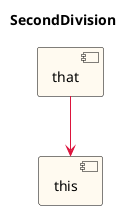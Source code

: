 ''''''''''''''''''''''''''''''''''''''''''
''                                      ''
''  AUTOGENERATED CODE -- DO NOT EDIT!  ''
''                                      ''
''''''''''''''''''''''''''''''''''''''''''

@startuml
title SecondDivision
hide stereotype
scale max 16384 height
skinparam component {
  BackgroundColor FloralWhite
  BorderColor Black
  ArrowColor Crimson
}
[that] as _0
[this] as _1 <<highlight>>
_0 --> _1
@enduml